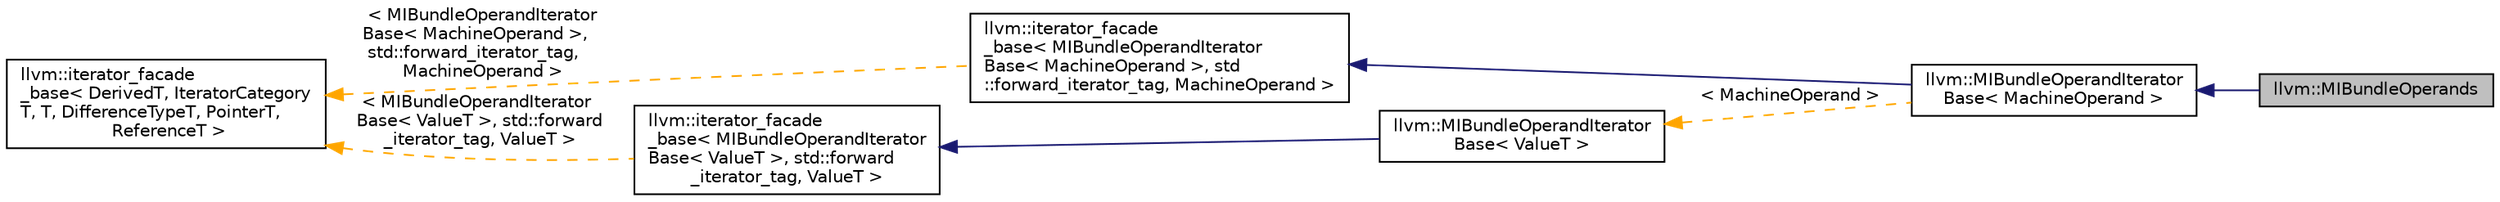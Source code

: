 digraph "llvm::MIBundleOperands"
{
 // LATEX_PDF_SIZE
  bgcolor="transparent";
  edge [fontname="Helvetica",fontsize="10",labelfontname="Helvetica",labelfontsize="10"];
  node [fontname="Helvetica",fontsize="10",shape=record];
  rankdir="LR";
  Node1 [label="llvm::MIBundleOperands",height=0.2,width=0.4,color="black", fillcolor="grey75", style="filled", fontcolor="black",tooltip="MIBundleOperands - Iterate over all operands in a bundle of machine instructions."];
  Node2 -> Node1 [dir="back",color="midnightblue",fontsize="10",style="solid",fontname="Helvetica"];
  Node2 [label="llvm::MIBundleOperandIterator\lBase\< MachineOperand \>",height=0.2,width=0.4,color="black",URL="$classllvm_1_1MIBundleOperandIteratorBase.html",tooltip=" "];
  Node3 -> Node2 [dir="back",color="midnightblue",fontsize="10",style="solid",fontname="Helvetica"];
  Node3 [label="llvm::iterator_facade\l_base\< MIBundleOperandIterator\lBase\< MachineOperand \>, std\l::forward_iterator_tag, MachineOperand \>",height=0.2,width=0.4,color="black",URL="$classllvm_1_1iterator__facade__base.html",tooltip=" "];
  Node4 -> Node3 [dir="back",color="orange",fontsize="10",style="dashed",label=" \< MIBundleOperandIterator\lBase\< MachineOperand \>,\l std::forward_iterator_tag,\l MachineOperand \>" ,fontname="Helvetica"];
  Node4 [label="llvm::iterator_facade\l_base\< DerivedT, IteratorCategory\lT, T, DifferenceTypeT, PointerT,\l ReferenceT \>",height=0.2,width=0.4,color="black",URL="$classllvm_1_1iterator__facade__base.html",tooltip="CRTP base class which implements the entire standard iterator facade in terms of a minimal subset of ..."];
  Node5 -> Node2 [dir="back",color="orange",fontsize="10",style="dashed",label=" \< MachineOperand \>" ,fontname="Helvetica"];
  Node5 [label="llvm::MIBundleOperandIterator\lBase\< ValueT \>",height=0.2,width=0.4,color="black",URL="$classllvm_1_1MIBundleOperandIteratorBase.html",tooltip="MIBundleOperandIteratorBase - Iterator that visits all operands in a bundle of MachineInstrs."];
  Node6 -> Node5 [dir="back",color="midnightblue",fontsize="10",style="solid",fontname="Helvetica"];
  Node6 [label="llvm::iterator_facade\l_base\< MIBundleOperandIterator\lBase\< ValueT \>, std::forward\l_iterator_tag, ValueT \>",height=0.2,width=0.4,color="black",URL="$classllvm_1_1iterator__facade__base.html",tooltip=" "];
  Node4 -> Node6 [dir="back",color="orange",fontsize="10",style="dashed",label=" \< MIBundleOperandIterator\lBase\< ValueT \>, std::forward\l_iterator_tag, ValueT \>" ,fontname="Helvetica"];
}

